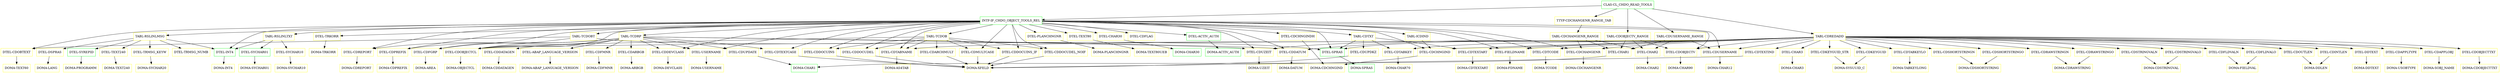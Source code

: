 digraph G {
  "CLAS-CL_CHDO_READ_TOOLS" [shape=box,color=green];
  "INTF-IF_CHDO_OBJECT_TOOLS_REL" [shape=box,color=green,URL="./INTF_IF_CHDO_OBJECT_TOOLS_REL.html"];
  "DTEL-TEXT80" [shape=box,color=yellow,URL="./DTEL_TEXT80.html"];
  "DOMA-TEXT80UEB" [shape=box,color=yellow,URL="./DOMA_TEXT80UEB.html"];
  "DTEL-CHAR30" [shape=box,color=yellow,URL="./DTEL_CHAR30.html"];
  "DOMA-CHAR30" [shape=box,color=green,URL="./DOMA_CHAR30.html"];
  "DTEL-INT4" [shape=box,color=green,URL="./DTEL_INT4.html"];
  "DOMA-INT4" [shape=box,color=yellow,URL="./DOMA_INT4.html"];
  "DTEL-ACTIV_AUTH" [shape=box,color=green,URL="./DTEL_ACTIV_AUTH.html"];
  "DOMA-ACTIV_AUTH" [shape=box,color=green,URL="./DOMA_ACTIV_AUTH.html"];
  "TABL-TCDOB" [shape=box,color=yellow,URL="./TABL_TCDOB.html"];
  "DTEL-CDDOCUINS_IF" [shape=box,color=yellow,URL="./DTEL_CDDOCUINS_IF.html"];
  "DOMA-XFELD" [shape=box,color=yellow,URL="./DOMA_XFELD.html"];
  "DTEL-CDDOCUDEL_NOIF" [shape=box,color=yellow,URL="./DTEL_CDDOCUDEL_NOIF.html"];
  "DTEL-CDARCHMULT" [shape=box,color=yellow,URL="./DTEL_CDARCHMULT.html"];
  "DTEL-CDDOCUINS" [shape=box,color=yellow,URL="./DTEL_CDDOCUINS.html"];
  "DTEL-CDDOCUDEL" [shape=box,color=yellow,URL="./DTEL_CDDOCUDEL.html"];
  "DTEL-CDMULTCASE" [shape=box,color=yellow,URL="./DTEL_CDMULTCASE.html"];
  "DTEL-CDTABNAME" [shape=box,color=yellow,URL="./DTEL_CDTABNAME.html"];
  "DOMA-AS4TAB" [shape=box,color=yellow,URL="./DOMA_AS4TAB.html"];
  "DTEL-CDOBJECTCL" [shape=box,color=yellow,URL="./DTEL_CDOBJECTCL.html"];
  "DOMA-OBJECTCL" [shape=box,color=yellow,URL="./DOMA_OBJECTCL.html"];
  "TABL-TCDOBT" [shape=box,color=yellow,URL="./TABL_TCDOBT.html"];
  "DTEL-CDOBTEXT" [shape=box,color=yellow,URL="./DTEL_CDOBTEXT.html"];
  "DOMA-TEXT60" [shape=box,color=yellow,URL="./DOMA_TEXT60.html"];
  "DTEL-SPRAS" [shape=box,color=green,URL="./DTEL_SPRAS.html"];
  "DOMA-SPRAS" [shape=box,color=green,URL="./DOMA_SPRAS.html"];
  "TABL-RSLINLMSG" [shape=box,color=yellow,URL="./TABL_RSLINLMSG.html"];
  "DTEL-TEXT240" [shape=box,color=yellow,URL="./DTEL_TEXT240.html"];
  "DOMA-TEXT240" [shape=box,color=yellow,URL="./DOMA_TEXT240.html"];
  "DTEL-TRMSG_NUMB" [shape=box,color=yellow,URL="./DTEL_TRMSG_NUMB.html"];
  "DTEL-TRMSG_KEYW" [shape=box,color=yellow,URL="./DTEL_TRMSG_KEYW.html"];
  "DOMA-SYCHAR20" [shape=box,color=yellow,URL="./DOMA_SYCHAR20.html"];
  "DTEL-DSPRAS" [shape=box,color=yellow,URL="./DTEL_DSPRAS.html"];
  "DOMA-LANG" [shape=box,color=yellow,URL="./DOMA_LANG.html"];
  "DTEL-SYREPID" [shape=box,color=green,URL="./DTEL_SYREPID.html"];
  "DOMA-PROGRAMM" [shape=box,color=yellow,URL="./DOMA_PROGRAMM.html"];
  "TABL-RSLINLTXT" [shape=box,color=yellow,URL="./TABL_RSLINLTXT.html"];
  "DTEL-SYCHAR10" [shape=box,color=yellow,URL="./DTEL_SYCHAR10.html"];
  "DOMA-SYCHAR10" [shape=box,color=yellow,URL="./DOMA_SYCHAR10.html"];
  "DTEL-SYCHAR01" [shape=box,color=green,URL="./DTEL_SYCHAR01.html"];
  "DOMA-SYCHAR01" [shape=box,color=yellow,URL="./DOMA_SYCHAR01.html"];
  "DTEL-FIELDNAME" [shape=box,color=yellow,URL="./DTEL_FIELDNAME.html"];
  "DOMA-FDNAME" [shape=box,color=yellow,URL="./DOMA_FDNAME.html"];
  "DTEL-CDREPORT" [shape=box,color=yellow,URL="./DTEL_CDREPORT.html"];
  "DOMA-CDREPORT" [shape=box,color=yellow,URL="./DOMA_CDREPORT.html"];
  "DTEL-CDPREFIX" [shape=box,color=yellow,URL="./DTEL_CDPREFIX.html"];
  "DOMA-CDPREFIX" [shape=box,color=yellow,URL="./DOMA_CDPREFIX.html"];
  "DTEL-CDFGRP" [shape=box,color=yellow,URL="./DTEL_CDFGRP.html"];
  "DOMA-AREA" [shape=box,color=yellow,URL="./DOMA_AREA.html"];
  "DTEL-TRKORR" [shape=box,color=yellow,URL="./DTEL_TRKORR.html"];
  "DOMA-TRKORR" [shape=box,color=yellow,URL="./DOMA_TRKORR.html"];
  "TABL-TCDRP" [shape=box,color=yellow,URL="./TABL_TCDRP.html"];
  "DTEL-ABAP_LANGUAGE_VERSION" [shape=box,color=yellow,URL="./DTEL_ABAP_LANGUAGE_VERSION.html"];
  "DOMA-ABAP_LANGUAGE_VERSION" [shape=box,color=yellow,URL="./DOMA_ABAP_LANGUAGE_VERSION.html"];
  "DTEL-CDDATAGEN" [shape=box,color=yellow,URL="./DTEL_CDDATAGEN.html"];
  "DOMA-CDDATAGEN" [shape=box,color=yellow,URL="./DOMA_CDDATAGEN.html"];
  "DTEL-CDUPDATE" [shape=box,color=yellow,URL="./DTEL_CDUPDATE.html"];
  "DOMA-CHAR1" [shape=box,color=green,URL="./DOMA_CHAR1.html"];
  "DTEL-CDDEVCLASS" [shape=box,color=yellow,URL="./DTEL_CDDEVCLASS.html"];
  "DOMA-DEVCLASS" [shape=box,color=yellow,URL="./DOMA_DEVCLASS.html"];
  "DTEL-CDFMNR" [shape=box,color=yellow,URL="./DTEL_CDFMNR.html"];
  "DOMA-CDFMNR" [shape=box,color=yellow,URL="./DOMA_CDFMNR.html"];
  "DTEL-CDARBGB" [shape=box,color=yellow,URL="./DTEL_CDARBGB.html"];
  "DOMA-ARBGB" [shape=box,color=yellow,URL="./DOMA_ARBGB.html"];
  "DTEL-CDTEXTCASE" [shape=box,color=yellow,URL="./DTEL_CDTEXTCASE.html"];
  "DTEL-CDUZEIT" [shape=box,color=yellow,URL="./DTEL_CDUZEIT.html"];
  "DOMA-UZEIT" [shape=box,color=yellow,URL="./DOMA_UZEIT.html"];
  "DTEL-CDDATUM" [shape=box,color=yellow,URL="./DTEL_CDDATUM.html"];
  "DOMA-DATUM" [shape=box,color=yellow,URL="./DOMA_DATUM.html"];
  "DTEL-USERNAME" [shape=box,color=yellow,URL="./DTEL_USERNAME.html"];
  "DOMA-USERNAME" [shape=box,color=yellow,URL="./DOMA_USERNAME.html"];
  "DTEL-PLANCHNGNR" [shape=box,color=yellow,URL="./DTEL_PLANCHNGNR.html"];
  "DOMA-PLANCHNGNR" [shape=box,color=yellow,URL="./DOMA_PLANCHNGNR.html"];
  "DTEL-CDUSERNAME" [shape=box,color=yellow,URL="./DTEL_CDUSERNAME.html"];
  "DOMA-CHAR12" [shape=box,color=yellow,URL="./DOMA_CHAR12.html"];
  "DTEL-CDTCODE" [shape=box,color=yellow,URL="./DTEL_CDTCODE.html"];
  "DOMA-TCODE" [shape=box,color=yellow,URL="./DOMA_TCODE.html"];
  "DTEL-CDOBJECTV" [shape=box,color=yellow,URL="./DTEL_CDOBJECTV.html"];
  "DOMA-CHAR90" [shape=box,color=yellow,URL="./DOMA_CHAR90.html"];
  "DTEL-CDFLAG" [shape=box,color=yellow,URL="./DTEL_CDFLAG.html"];
  "DTEL-CDCHNGINDH" [shape=box,color=yellow,URL="./DTEL_CDCHNGINDH.html"];
  "DOMA-CDCHNGIND" [shape=box,color=yellow,URL="./DOMA_CDCHNGIND.html"];
  "DTEL-CDCHANGENR" [shape=box,color=yellow,URL="./DTEL_CDCHANGENR.html"];
  "DOMA-CDCHANGENR" [shape=box,color=yellow,URL="./DOMA_CDCHANGENR.html"];
  "TABL-ICDIND" [shape=box,color=yellow,URL="./TABL_ICDIND.html"];
  "DTEL-CDCHNGIND" [shape=box,color=yellow,URL="./DTEL_CDCHNGIND.html"];
  "TABL-CDTXT" [shape=box,color=yellow,URL="./TABL_CDTXT.html"];
  "DTEL-CDUPDKZ" [shape=box,color=yellow,URL="./DTEL_CDUPDKZ.html"];
  "DTEL-CDTEXTART" [shape=box,color=yellow,URL="./DTEL_CDTEXTART.html"];
  "DOMA-CDTEXTART" [shape=box,color=yellow,URL="./DOMA_CDTEXTART.html"];
  "DTEL-CDTABKEY" [shape=box,color=yellow,URL="./DTEL_CDTABKEY.html"];
  "DOMA-CHAR70" [shape=box,color=yellow,URL="./DOMA_CHAR70.html"];
  "TTYP-CDCHANGENR_RANGE_TAB" [shape=box,color=yellow,URL="./TTYP_CDCHANGENR_RANGE_TAB.html"];
  "TABL-CDCHANGENR_RANGE" [shape=box,color=yellow,URL="./TABL_CDCHANGENR_RANGE.html"];
  "DTEL-CHAR2" [shape=box,color=yellow,URL="./DTEL_CHAR2.html"];
  "DOMA-CHAR2" [shape=box,color=yellow,URL="./DOMA_CHAR2.html"];
  "DTEL-CHAR1" [shape=box,color=yellow,URL="./DTEL_CHAR1.html"];
  "TABL-CDUSERNAME_RANGE" [shape=box,color=yellow,URL="./TABL_CDUSERNAME_RANGE.html"];
  "TABL-CDREDADD" [shape=box,color=yellow,URL="./TABL_CDREDADD.html"];
  "DTEL-CHAR3" [shape=box,color=yellow,URL="./DTEL_CHAR3.html"];
  "DOMA-CHAR3" [shape=box,color=yellow,URL="./DOMA_CHAR3.html"];
  "DTEL-CDKEYGUID_STR" [shape=box,color=yellow,URL="./DTEL_CDKEYGUID_STR.html"];
  "DOMA-SYSUUID_C" [shape=box,color=yellow,URL="./DOMA_SYSUUID_C.html"];
  "DTEL-CDTABKEYLO" [shape=box,color=yellow,URL="./DTEL_CDTABKEYLO.html"];
  "DOMA-TABKEYLONG" [shape=box,color=yellow,URL="./DOMA_TABKEYLONG.html"];
  "DTEL-CDKEYGUID" [shape=box,color=yellow,URL="./DTEL_CDKEYGUID.html"];
  "DTEL-CDSHORTSTRINGN" [shape=box,color=yellow,URL="./DTEL_CDSHORTSTRINGN.html"];
  "DOMA-CDSHORTSTRING" [shape=box,color=yellow,URL="./DOMA_CDSHORTSTRING.html"];
  "DTEL-CDSHORTSTRINGO" [shape=box,color=yellow,URL="./DTEL_CDSHORTSTRINGO.html"];
  "DTEL-CDRAWSTRINGN" [shape=box,color=yellow,URL="./DTEL_CDRAWSTRINGN.html"];
  "DOMA-CDRAWSTRING" [shape=box,color=yellow,URL="./DOMA_CDRAWSTRING.html"];
  "DTEL-CDRAWSTRINGO" [shape=box,color=yellow,URL="./DTEL_CDRAWSTRINGO.html"];
  "DTEL-CDSTRINGVALN" [shape=box,color=yellow,URL="./DTEL_CDSTRINGVALN.html"];
  "DOMA-CDSTRINGVAL" [shape=box,color=yellow,URL="./DOMA_CDSTRINGVAL.html"];
  "DTEL-CDSTRINGVALO" [shape=box,color=yellow,URL="./DTEL_CDSTRINGVALO.html"];
  "DTEL-CDFLDVALN" [shape=box,color=yellow,URL="./DTEL_CDFLDVALN.html"];
  "DOMA-FIELDVAL" [shape=box,color=yellow,URL="./DOMA_FIELDVAL.html"];
  "DTEL-CDFLDVALO" [shape=box,color=yellow,URL="./DTEL_CDFLDVALO.html"];
  "DTEL-CDOUTLEN" [shape=box,color=yellow,URL="./DTEL_CDOUTLEN.html"];
  "DOMA-DDLEN" [shape=box,color=yellow,URL="./DOMA_DDLEN.html"];
  "DTEL-CDTEXTIND" [shape=box,color=yellow,URL="./DTEL_CDTEXTIND.html"];
  "DTEL-DDTEXT" [shape=box,color=yellow,URL="./DTEL_DDTEXT.html"];
  "DOMA-DDTEXT" [shape=box,color=yellow,URL="./DOMA_DDTEXT.html"];
  "DTEL-CDINTLEN" [shape=box,color=yellow,URL="./DTEL_CDINTLEN.html"];
  "DTEL-CDAPPLTYPE" [shape=box,color=yellow,URL="./DTEL_CDAPPLTYPE.html"];
  "DOMA-USOBTYPE" [shape=box,color=yellow,URL="./DOMA_USOBTYPE.html"];
  "DTEL-CDAPPLOBJ" [shape=box,color=yellow,URL="./DTEL_CDAPPLOBJ.html"];
  "DOMA-SOBJ_NAME" [shape=box,color=yellow,URL="./DOMA_SOBJ_NAME.html"];
  "DTEL-CDOBJECTTXT" [shape=box,color=yellow,URL="./DTEL_CDOBJECTTXT.html"];
  "DOMA-CDOBJECTTXT" [shape=box,color=yellow,URL="./DOMA_CDOBJECTTXT.html"];
  "TABL-CDOBJECTV_RANGE" [shape=box,color=yellow,URL="./TABL_CDOBJECTV_RANGE.html"];
  "CLAS-CL_CHDO_READ_TOOLS" -> "TABL-CDOBJECTV_RANGE";
  "CLAS-CL_CHDO_READ_TOOLS" -> "TABL-CDREDADD";
  "CLAS-CL_CHDO_READ_TOOLS" -> "TABL-CDUSERNAME_RANGE";
  "CLAS-CL_CHDO_READ_TOOLS" -> "TTYP-CDCHANGENR_RANGE_TAB";
  "CLAS-CL_CHDO_READ_TOOLS" -> "INTF-IF_CHDO_OBJECT_TOOLS_REL";
  "INTF-IF_CHDO_OBJECT_TOOLS_REL" -> "DTEL-USERNAME";
  "INTF-IF_CHDO_OBJECT_TOOLS_REL" -> "DTEL-CDDATUM";
  "INTF-IF_CHDO_OBJECT_TOOLS_REL" -> "DTEL-CDUZEIT";
  "INTF-IF_CHDO_OBJECT_TOOLS_REL" -> "DTEL-CDTEXTCASE";
  "INTF-IF_CHDO_OBJECT_TOOLS_REL" -> "DTEL-CDDEVCLASS";
  "INTF-IF_CHDO_OBJECT_TOOLS_REL" -> "DTEL-CDTABNAME";
  "INTF-IF_CHDO_OBJECT_TOOLS_REL" -> "DTEL-CDMULTCASE";
  "INTF-IF_CHDO_OBJECT_TOOLS_REL" -> "DTEL-CDDOCUDEL";
  "INTF-IF_CHDO_OBJECT_TOOLS_REL" -> "DTEL-CDDOCUINS";
  "INTF-IF_CHDO_OBJECT_TOOLS_REL" -> "DTEL-CDDOCUDEL_NOIF";
  "INTF-IF_CHDO_OBJECT_TOOLS_REL" -> "DTEL-CDDOCUINS_IF";
  "INTF-IF_CHDO_OBJECT_TOOLS_REL" -> "DTEL-SPRAS";
  "INTF-IF_CHDO_OBJECT_TOOLS_REL" -> "DTEL-CDOBTEXT";
  "INTF-IF_CHDO_OBJECT_TOOLS_REL" -> "DTEL-CDCHNGIND";
  "INTF-IF_CHDO_OBJECT_TOOLS_REL" -> "TABL-CDTXT";
  "INTF-IF_CHDO_OBJECT_TOOLS_REL" -> "TABL-ICDIND";
  "INTF-IF_CHDO_OBJECT_TOOLS_REL" -> "DTEL-CDCHANGENR";
  "INTF-IF_CHDO_OBJECT_TOOLS_REL" -> "DTEL-CDCHNGINDH";
  "INTF-IF_CHDO_OBJECT_TOOLS_REL" -> "DTEL-CDFLAG";
  "INTF-IF_CHDO_OBJECT_TOOLS_REL" -> "DTEL-CDOBJECTV";
  "INTF-IF_CHDO_OBJECT_TOOLS_REL" -> "DTEL-CDTCODE";
  "INTF-IF_CHDO_OBJECT_TOOLS_REL" -> "DTEL-CDUSERNAME";
  "INTF-IF_CHDO_OBJECT_TOOLS_REL" -> "DTEL-PLANCHNGNR";
  "INTF-IF_CHDO_OBJECT_TOOLS_REL" -> "TABL-TCDRP";
  "INTF-IF_CHDO_OBJECT_TOOLS_REL" -> "DTEL-TRKORR";
  "INTF-IF_CHDO_OBJECT_TOOLS_REL" -> "DTEL-CDFGRP";
  "INTF-IF_CHDO_OBJECT_TOOLS_REL" -> "DTEL-CDOBJECTCL";
  "INTF-IF_CHDO_OBJECT_TOOLS_REL" -> "DTEL-CDPREFIX";
  "INTF-IF_CHDO_OBJECT_TOOLS_REL" -> "DTEL-CDREPORT";
  "INTF-IF_CHDO_OBJECT_TOOLS_REL" -> "DTEL-FIELDNAME";
  "INTF-IF_CHDO_OBJECT_TOOLS_REL" -> "TABL-RSLINLTXT";
  "INTF-IF_CHDO_OBJECT_TOOLS_REL" -> "TABL-RSLINLMSG";
  "INTF-IF_CHDO_OBJECT_TOOLS_REL" -> "TABL-TCDOBT";
  "INTF-IF_CHDO_OBJECT_TOOLS_REL" -> "TABL-TCDOB";
  "INTF-IF_CHDO_OBJECT_TOOLS_REL" -> "DTEL-ACTIV_AUTH";
  "INTF-IF_CHDO_OBJECT_TOOLS_REL" -> "DTEL-INT4";
  "INTF-IF_CHDO_OBJECT_TOOLS_REL" -> "DTEL-CHAR30";
  "INTF-IF_CHDO_OBJECT_TOOLS_REL" -> "DTEL-TEXT80";
  "DTEL-TEXT80" -> "DOMA-TEXT80UEB";
  "DTEL-CHAR30" -> "DOMA-CHAR30";
  "DTEL-INT4" -> "DOMA-INT4";
  "DTEL-ACTIV_AUTH" -> "DOMA-ACTIV_AUTH";
  "TABL-TCDOB" -> "DTEL-CDOBJECTCL";
  "TABL-TCDOB" -> "DTEL-CDTABNAME";
  "TABL-TCDOB" -> "DTEL-CDMULTCASE";
  "TABL-TCDOB" -> "DTEL-CDDOCUDEL";
  "TABL-TCDOB" -> "DTEL-CDDOCUINS";
  "TABL-TCDOB" -> "DTEL-CDARCHMULT";
  "TABL-TCDOB" -> "DTEL-CDDOCUDEL_NOIF";
  "TABL-TCDOB" -> "DTEL-CDDOCUINS_IF";
  "DTEL-CDDOCUINS_IF" -> "DOMA-XFELD";
  "DTEL-CDDOCUDEL_NOIF" -> "DOMA-XFELD";
  "DTEL-CDARCHMULT" -> "DOMA-XFELD";
  "DTEL-CDDOCUINS" -> "DOMA-XFELD";
  "DTEL-CDDOCUDEL" -> "DOMA-XFELD";
  "DTEL-CDMULTCASE" -> "DOMA-XFELD";
  "DTEL-CDTABNAME" -> "DOMA-AS4TAB";
  "DTEL-CDOBJECTCL" -> "DOMA-OBJECTCL";
  "TABL-TCDOBT" -> "DTEL-SPRAS";
  "TABL-TCDOBT" -> "DTEL-CDOBJECTCL";
  "TABL-TCDOBT" -> "DTEL-CDOBTEXT";
  "DTEL-CDOBTEXT" -> "DOMA-TEXT60";
  "DTEL-SPRAS" -> "DOMA-SPRAS";
  "TABL-RSLINLMSG" -> "DTEL-INT4";
  "TABL-RSLINLMSG" -> "DTEL-SYREPID";
  "TABL-RSLINLMSG" -> "DTEL-DSPRAS";
  "TABL-RSLINLMSG" -> "DTEL-TRMSG_KEYW";
  "TABL-RSLINLMSG" -> "DTEL-TRMSG_NUMB";
  "TABL-RSLINLMSG" -> "DTEL-TEXT240";
  "DTEL-TEXT240" -> "DOMA-TEXT240";
  "DTEL-TRMSG_KEYW" -> "DOMA-SYCHAR20";
  "DTEL-DSPRAS" -> "DOMA-LANG";
  "DTEL-SYREPID" -> "DOMA-PROGRAMM";
  "TABL-RSLINLTXT" -> "DTEL-SYCHAR01";
  "TABL-RSLINLTXT" -> "DTEL-INT4";
  "TABL-RSLINLTXT" -> "DTEL-SYCHAR10";
  "DTEL-SYCHAR10" -> "DOMA-SYCHAR10";
  "DTEL-SYCHAR01" -> "DOMA-SYCHAR01";
  "DTEL-FIELDNAME" -> "DOMA-FDNAME";
  "DTEL-CDREPORT" -> "DOMA-CDREPORT";
  "DTEL-CDPREFIX" -> "DOMA-CDPREFIX";
  "DTEL-CDFGRP" -> "DOMA-AREA";
  "DTEL-TRKORR" -> "DOMA-TRKORR";
  "TABL-TCDRP" -> "DTEL-CDOBJECTCL";
  "TABL-TCDRP" -> "DTEL-CDREPORT";
  "TABL-TCDRP" -> "DTEL-USERNAME";
  "TABL-TCDRP" -> "DTEL-CDDATUM";
  "TABL-TCDRP" -> "DTEL-CDUZEIT";
  "TABL-TCDRP" -> "DTEL-CDTEXTCASE";
  "TABL-TCDRP" -> "DTEL-CDARBGB";
  "TABL-TCDRP" -> "DTEL-CDFMNR";
  "TABL-TCDRP" -> "DTEL-CDFGRP";
  "TABL-TCDRP" -> "DTEL-CDPREFIX";
  "TABL-TCDRP" -> "DTEL-CDDEVCLASS";
  "TABL-TCDRP" -> "DTEL-CDUPDATE";
  "TABL-TCDRP" -> "DTEL-CDDATAGEN";
  "TABL-TCDRP" -> "DTEL-ABAP_LANGUAGE_VERSION";
  "DTEL-ABAP_LANGUAGE_VERSION" -> "DOMA-ABAP_LANGUAGE_VERSION";
  "DTEL-CDDATAGEN" -> "DOMA-CDDATAGEN";
  "DTEL-CDUPDATE" -> "DOMA-CHAR1";
  "DTEL-CDDEVCLASS" -> "DOMA-DEVCLASS";
  "DTEL-CDFMNR" -> "DOMA-CDFMNR";
  "DTEL-CDARBGB" -> "DOMA-ARBGB";
  "DTEL-CDTEXTCASE" -> "DOMA-XFELD";
  "DTEL-CDUZEIT" -> "DOMA-UZEIT";
  "DTEL-CDDATUM" -> "DOMA-DATUM";
  "DTEL-USERNAME" -> "DOMA-USERNAME";
  "DTEL-PLANCHNGNR" -> "DOMA-PLANCHNGNR";
  "DTEL-CDUSERNAME" -> "DOMA-CHAR12";
  "DTEL-CDTCODE" -> "DOMA-TCODE";
  "DTEL-CDOBJECTV" -> "DOMA-CHAR90";
  "DTEL-CDCHNGINDH" -> "DOMA-CDCHNGIND";
  "DTEL-CDCHANGENR" -> "DOMA-CDCHANGENR";
  "TABL-ICDIND" -> "DTEL-CDCHNGIND";
  "DTEL-CDCHNGIND" -> "DOMA-CDCHNGIND";
  "TABL-CDTXT" -> "DTEL-CDTABKEY";
  "TABL-CDTXT" -> "DTEL-CDTEXTART";
  "TABL-CDTXT" -> "DTEL-SPRAS";
  "TABL-CDTXT" -> "DTEL-CDUPDKZ";
  "DTEL-CDUPDKZ" -> "DOMA-XFELD";
  "DTEL-CDTEXTART" -> "DOMA-CDTEXTART";
  "DTEL-CDTABKEY" -> "DOMA-CHAR70";
  "TTYP-CDCHANGENR_RANGE_TAB" -> "TABL-CDCHANGENR_RANGE";
  "TABL-CDCHANGENR_RANGE" -> "DTEL-CHAR1";
  "TABL-CDCHANGENR_RANGE" -> "DTEL-CHAR2";
  "TABL-CDCHANGENR_RANGE" -> "DTEL-CDCHANGENR";
  "DTEL-CHAR2" -> "DOMA-CHAR2";
  "DTEL-CHAR1" -> "DOMA-CHAR1";
  "TABL-CDUSERNAME_RANGE" -> "DTEL-CHAR1";
  "TABL-CDUSERNAME_RANGE" -> "DTEL-CHAR2";
  "TABL-CDUSERNAME_RANGE" -> "DTEL-CDUSERNAME";
  "TABL-CDREDADD" -> "DTEL-CDOBJECTCL";
  "TABL-CDREDADD" -> "DTEL-CDOBJECTV";
  "TABL-CDREDADD" -> "DTEL-CDCHANGENR";
  "TABL-CDREDADD" -> "DTEL-CDOBJECTTXT";
  "TABL-CDREDADD" -> "DTEL-CDUSERNAME";
  "TABL-CDREDADD" -> "DTEL-CDDATUM";
  "TABL-CDREDADD" -> "DTEL-CDUZEIT";
  "TABL-CDREDADD" -> "DTEL-CDTCODE";
  "TABL-CDREDADD" -> "DTEL-CDAPPLOBJ";
  "TABL-CDREDADD" -> "DTEL-CDAPPLTYPE";
  "TABL-CDREDADD" -> "DTEL-CDTABNAME";
  "TABL-CDREDADD" -> "DTEL-CDTABKEY";
  "TABL-CDREDADD" -> "DTEL-CDINTLEN";
  "TABL-CDREDADD" -> "DTEL-CDCHNGIND";
  "TABL-CDREDADD" -> "DTEL-FIELDNAME";
  "TABL-CDREDADD" -> "DTEL-DDTEXT";
  "TABL-CDREDADD" -> "DTEL-CDTEXTART";
  "TABL-CDREDADD" -> "DTEL-SPRAS";
  "TABL-CDREDADD" -> "DTEL-CDTEXTIND";
  "TABL-CDREDADD" -> "DTEL-CDOUTLEN";
  "TABL-CDREDADD" -> "DTEL-CDFLDVALO";
  "TABL-CDREDADD" -> "DTEL-CDFLDVALN";
  "TABL-CDREDADD" -> "DTEL-CDSTRINGVALO";
  "TABL-CDREDADD" -> "DTEL-CDSTRINGVALN";
  "TABL-CDREDADD" -> "DTEL-CDRAWSTRINGO";
  "TABL-CDREDADD" -> "DTEL-CDRAWSTRINGN";
  "TABL-CDREDADD" -> "DTEL-CDSHORTSTRINGO";
  "TABL-CDREDADD" -> "DTEL-CDSHORTSTRINGN";
  "TABL-CDREDADD" -> "DTEL-CDKEYGUID";
  "TABL-CDREDADD" -> "DTEL-CDTABKEYLO";
  "TABL-CDREDADD" -> "DTEL-CDKEYGUID_STR";
  "TABL-CDREDADD" -> "DTEL-CHAR3";
  "DTEL-CHAR3" -> "DOMA-CHAR3";
  "DTEL-CDKEYGUID_STR" -> "DOMA-SYSUUID_C";
  "DTEL-CDTABKEYLO" -> "DOMA-TABKEYLONG";
  "DTEL-CDKEYGUID" -> "DOMA-SYSUUID_C";
  "DTEL-CDSHORTSTRINGN" -> "DOMA-CDSHORTSTRING";
  "DTEL-CDSHORTSTRINGO" -> "DOMA-CDSHORTSTRING";
  "DTEL-CDRAWSTRINGN" -> "DOMA-CDRAWSTRING";
  "DTEL-CDRAWSTRINGO" -> "DOMA-CDRAWSTRING";
  "DTEL-CDSTRINGVALN" -> "DOMA-CDSTRINGVAL";
  "DTEL-CDSTRINGVALO" -> "DOMA-CDSTRINGVAL";
  "DTEL-CDFLDVALN" -> "DOMA-FIELDVAL";
  "DTEL-CDFLDVALO" -> "DOMA-FIELDVAL";
  "DTEL-CDOUTLEN" -> "DOMA-DDLEN";
  "DTEL-CDTEXTIND" -> "DOMA-XFELD";
  "DTEL-DDTEXT" -> "DOMA-DDTEXT";
  "DTEL-CDINTLEN" -> "DOMA-DDLEN";
  "DTEL-CDAPPLTYPE" -> "DOMA-USOBTYPE";
  "DTEL-CDAPPLOBJ" -> "DOMA-SOBJ_NAME";
  "DTEL-CDOBJECTTXT" -> "DOMA-CDOBJECTTXT";
  "TABL-CDOBJECTV_RANGE" -> "DTEL-CHAR1";
  "TABL-CDOBJECTV_RANGE" -> "DTEL-CHAR2";
  "TABL-CDOBJECTV_RANGE" -> "DTEL-CDOBJECTV";
}
